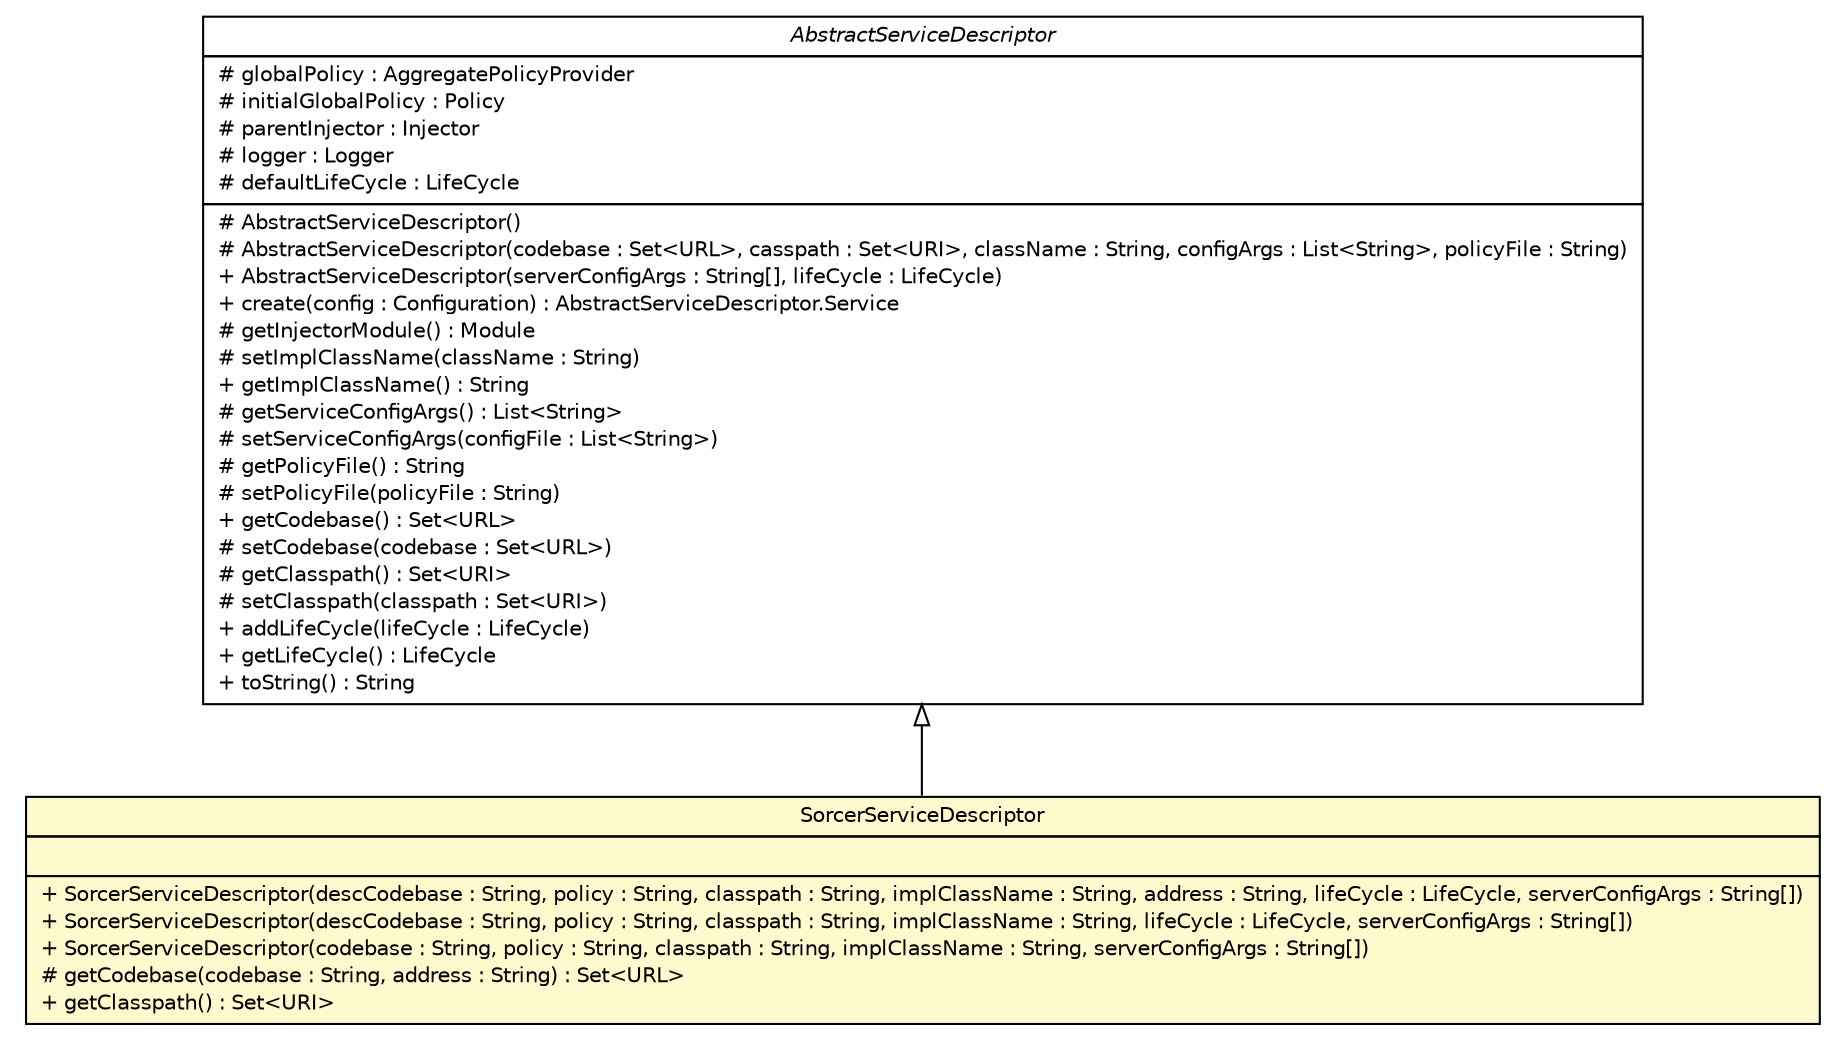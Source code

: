 #!/usr/local/bin/dot
#
# Class diagram 
# Generated by UMLGraph version R5_6 (http://www.umlgraph.org/)
#

digraph G {
	edge [fontname="Helvetica",fontsize=10,labelfontname="Helvetica",labelfontsize=10];
	node [fontname="Helvetica",fontsize=10,shape=plaintext];
	nodesep=0.25;
	ranksep=0.5;
	// sorcer.provider.boot.AbstractServiceDescriptor
	c459887 [label=<<table title="sorcer.provider.boot.AbstractServiceDescriptor" border="0" cellborder="1" cellspacing="0" cellpadding="2" port="p" href="./AbstractServiceDescriptor.html">
		<tr><td><table border="0" cellspacing="0" cellpadding="1">
<tr><td align="center" balign="center"><font face="Helvetica-Oblique"> AbstractServiceDescriptor </font></td></tr>
		</table></td></tr>
		<tr><td><table border="0" cellspacing="0" cellpadding="1">
<tr><td align="left" balign="left"> # globalPolicy : AggregatePolicyProvider </td></tr>
<tr><td align="left" balign="left"> # initialGlobalPolicy : Policy </td></tr>
<tr><td align="left" balign="left"> # parentInjector : Injector </td></tr>
<tr><td align="left" balign="left"> # logger : Logger </td></tr>
<tr><td align="left" balign="left"> # defaultLifeCycle : LifeCycle </td></tr>
		</table></td></tr>
		<tr><td><table border="0" cellspacing="0" cellpadding="1">
<tr><td align="left" balign="left"> # AbstractServiceDescriptor() </td></tr>
<tr><td align="left" balign="left"> # AbstractServiceDescriptor(codebase : Set&lt;URL&gt;, casspath : Set&lt;URI&gt;, className : String, configArgs : List&lt;String&gt;, policyFile : String) </td></tr>
<tr><td align="left" balign="left"> + AbstractServiceDescriptor(serverConfigArgs : String[], lifeCycle : LifeCycle) </td></tr>
<tr><td align="left" balign="left"> + create(config : Configuration) : AbstractServiceDescriptor.Service </td></tr>
<tr><td align="left" balign="left"> # getInjectorModule() : Module </td></tr>
<tr><td align="left" balign="left"> # setImplClassName(className : String) </td></tr>
<tr><td align="left" balign="left"> + getImplClassName() : String </td></tr>
<tr><td align="left" balign="left"> # getServiceConfigArgs() : List&lt;String&gt; </td></tr>
<tr><td align="left" balign="left"> # setServiceConfigArgs(configFile : List&lt;String&gt;) </td></tr>
<tr><td align="left" balign="left"> # getPolicyFile() : String </td></tr>
<tr><td align="left" balign="left"> # setPolicyFile(policyFile : String) </td></tr>
<tr><td align="left" balign="left"> + getCodebase() : Set&lt;URL&gt; </td></tr>
<tr><td align="left" balign="left"> # setCodebase(codebase : Set&lt;URL&gt;) </td></tr>
<tr><td align="left" balign="left"> # getClasspath() : Set&lt;URI&gt; </td></tr>
<tr><td align="left" balign="left"> # setClasspath(classpath : Set&lt;URI&gt;) </td></tr>
<tr><td align="left" balign="left"> + addLifeCycle(lifeCycle : LifeCycle) </td></tr>
<tr><td align="left" balign="left"> + getLifeCycle() : LifeCycle </td></tr>
<tr><td align="left" balign="left"> + toString() : String </td></tr>
		</table></td></tr>
		</table>>, URL="./AbstractServiceDescriptor.html", fontname="Helvetica", fontcolor="black", fontsize=10.0];
	// sorcer.provider.boot.SorcerServiceDescriptor
	c459890 [label=<<table title="sorcer.provider.boot.SorcerServiceDescriptor" border="0" cellborder="1" cellspacing="0" cellpadding="2" port="p" bgcolor="lemonChiffon" href="./SorcerServiceDescriptor.html">
		<tr><td><table border="0" cellspacing="0" cellpadding="1">
<tr><td align="center" balign="center"> SorcerServiceDescriptor </td></tr>
		</table></td></tr>
		<tr><td><table border="0" cellspacing="0" cellpadding="1">
<tr><td align="left" balign="left">  </td></tr>
		</table></td></tr>
		<tr><td><table border="0" cellspacing="0" cellpadding="1">
<tr><td align="left" balign="left"> + SorcerServiceDescriptor(descCodebase : String, policy : String, classpath : String, implClassName : String, address : String, lifeCycle : LifeCycle, serverConfigArgs : String[]) </td></tr>
<tr><td align="left" balign="left"> + SorcerServiceDescriptor(descCodebase : String, policy : String, classpath : String, implClassName : String, lifeCycle : LifeCycle, serverConfigArgs : String[]) </td></tr>
<tr><td align="left" balign="left"> + SorcerServiceDescriptor(codebase : String, policy : String, classpath : String, implClassName : String, serverConfigArgs : String[]) </td></tr>
<tr><td align="left" balign="left"> # getCodebase(codebase : String, address : String) : Set&lt;URL&gt; </td></tr>
<tr><td align="left" balign="left"> + getClasspath() : Set&lt;URI&gt; </td></tr>
		</table></td></tr>
		</table>>, URL="./SorcerServiceDescriptor.html", fontname="Helvetica", fontcolor="black", fontsize=10.0];
	//sorcer.provider.boot.SorcerServiceDescriptor extends sorcer.provider.boot.AbstractServiceDescriptor
	c459887:p -> c459890:p [dir=back,arrowtail=empty];
}

